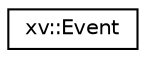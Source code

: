 digraph "Graphical Class Hierarchy"
{
 // LATEX_PDF_SIZE
  edge [fontname="Helvetica",fontsize="10",labelfontname="Helvetica",labelfontsize="10"];
  node [fontname="Helvetica",fontsize="10",shape=record];
  rankdir="LR";
  Node0 [label="xv::Event",height=0.2,width=0.4,color="black", fillcolor="white", style="filled",URL="$structxv_1_1Event.html",tooltip="Event."];
}
